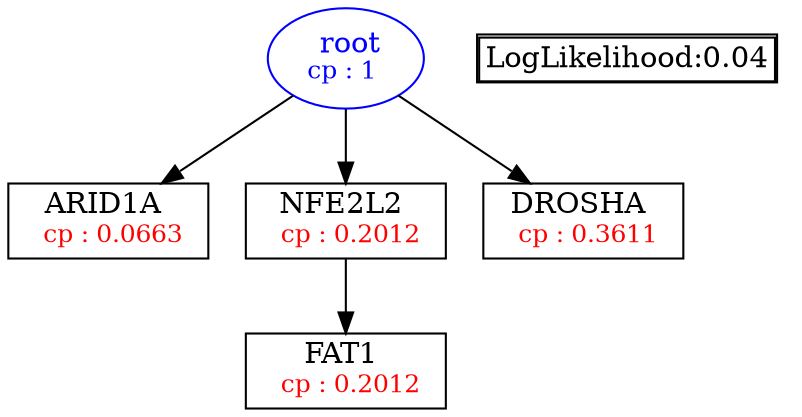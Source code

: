 digraph tree {
    "root" [label=<<font color='Blue'> root</font><br/><font color='Blue' POINT-SIZE='12'>cp : 1 </font>>, shape=oval, color=Blue];
    "S1" [label =<ARID1A <br/> <font color='Red' POINT-SIZE='12'> cp : 0.0663 </font>>, shape=box];
    "S2" [label =<NFE2L2 <br/> <font color='Red' POINT-SIZE='12'> cp : 0.2012 </font>>, shape=box];
    "S3" [label =<FAT1 <br/> <font color='Red' POINT-SIZE='12'> cp : 0.2012 </font>>, shape=box];
    "S4" [label =<DROSHA <br/> <font color='Red' POINT-SIZE='12'> cp : 0.3611 </font>>, shape=box];
    "root" -> "S1";
    "root" -> "S2";
    "root" -> "S4";
    "S2" -> "S3";

    node[shape=plaintext]
    fontsize="10"
    struct1 [label=
    <<TABLE BORDER="1" CELLBORDER="1" CELLSPACING="0" >
    <TR><TD ALIGN="LEFT">LogLikelihood:0.04</TD></TR>
    </TABLE>>];

}

